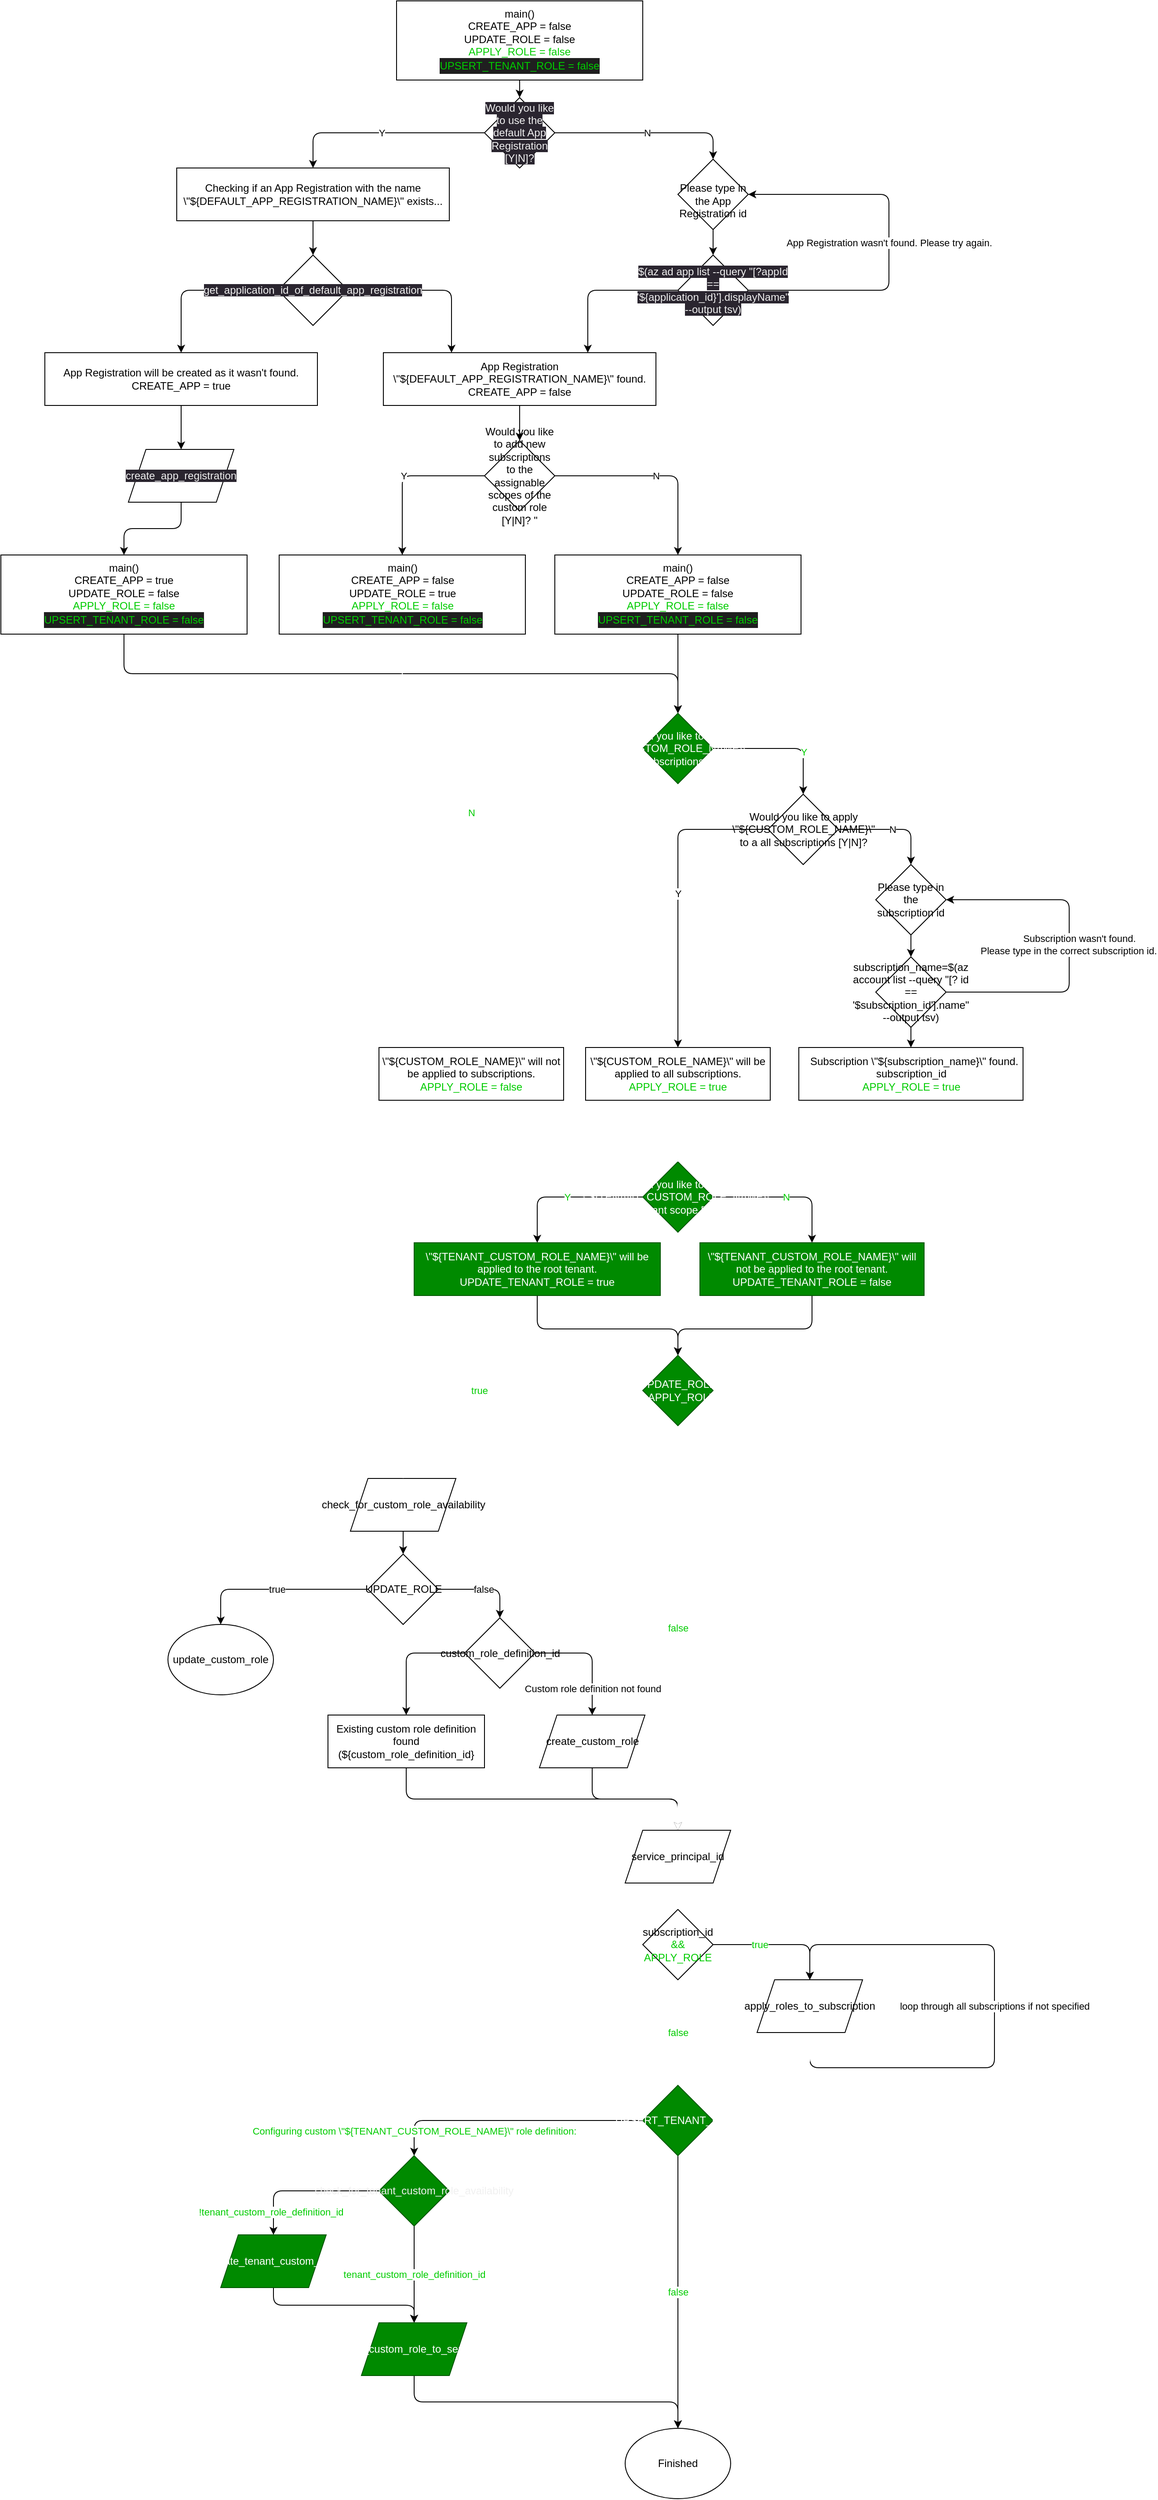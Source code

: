 <mxfile>
    <diagram id="G-52NJxbEr8WPBsjlfdG" name="Page-1">
        <mxGraphModel dx="2249" dy="2754" grid="1" gridSize="10" guides="1" tooltips="1" connect="1" arrows="1" fold="1" page="1" pageScale="1" pageWidth="900" pageHeight="1600" math="0" shadow="0">
            <root>
                <mxCell id="0"/>
                <mxCell id="1" parent="0"/>
                <mxCell id="9" style="edgeStyle=orthogonalEdgeStyle;html=1;exitX=0.5;exitY=1;exitDx=0;exitDy=0;entryX=0.5;entryY=0;entryDx=0;entryDy=0;" parent="1" source="2" target="4" edge="1">
                    <mxGeometry relative="1" as="geometry"/>
                </mxCell>
                <mxCell id="2" value="main()&lt;br&gt;CREATE_APP = false&lt;br&gt;UPDATE_ROLE = false&lt;br&gt;&lt;font color=&quot;#00cc00&quot;&gt;APPLY_ROLE = false&lt;br&gt;&lt;/font&gt;&lt;div style=&quot;background-color: rgb(31, 31, 31); line-height: 18px;&quot;&gt;&lt;font style=&quot;&quot; color=&quot;#00cc00&quot;&gt;UPSERT_TENANT_ROLE = false&lt;/font&gt;&lt;/div&gt;" style="rounded=0;whiteSpace=wrap;html=1;" parent="1" vertex="1">
                    <mxGeometry x="300" y="-10" width="280" height="90" as="geometry"/>
                </mxCell>
                <mxCell id="8" value="Y" style="edgeStyle=orthogonalEdgeStyle;html=1;exitX=0;exitY=0.5;exitDx=0;exitDy=0;entryX=0.5;entryY=0;entryDx=0;entryDy=0;" parent="1" source="4" target="6" edge="1">
                    <mxGeometry relative="1" as="geometry"/>
                </mxCell>
                <mxCell id="4" value="&lt;span style=&quot;color: rgb(240, 240, 240); font-family: Helvetica; font-size: 12px; font-style: normal; font-variant-ligatures: normal; font-variant-caps: normal; font-weight: 400; letter-spacing: normal; orphans: 2; text-align: center; text-indent: 0px; text-transform: none; widows: 2; word-spacing: 0px; -webkit-text-stroke-width: 0px; background-color: rgb(42, 37, 47); text-decoration-thickness: initial; text-decoration-style: initial; text-decoration-color: initial; float: none; display: inline !important;&quot;&gt;Would you like to use the default App Registration [Y|N]?&lt;/span&gt;" style="rhombus;whiteSpace=wrap;html=1;" parent="1" vertex="1">
                    <mxGeometry x="400" y="100" width="80" height="80" as="geometry"/>
                </mxCell>
                <mxCell id="25" style="edgeStyle=orthogonalEdgeStyle;html=1;exitX=0.5;exitY=1;exitDx=0;exitDy=0;entryX=0.5;entryY=0;entryDx=0;entryDy=0;" parent="1" source="6" target="13" edge="1">
                    <mxGeometry relative="1" as="geometry"/>
                </mxCell>
                <mxCell id="6" value="Checking if an App Registration with the name \&quot;${DEFAULT_APP_REGISTRATION_NAME}\&quot; exists..." style="rounded=0;whiteSpace=wrap;html=1;" parent="1" vertex="1">
                    <mxGeometry x="50" y="180" width="310" height="60" as="geometry"/>
                </mxCell>
                <mxCell id="26" style="edgeStyle=orthogonalEdgeStyle;html=1;exitX=0;exitY=0.5;exitDx=0;exitDy=0;entryX=0.5;entryY=0;entryDx=0;entryDy=0;" parent="1" source="13" target="14" edge="1">
                    <mxGeometry relative="1" as="geometry"/>
                </mxCell>
                <mxCell id="27" style="edgeStyle=orthogonalEdgeStyle;html=1;exitX=1;exitY=0.5;exitDx=0;exitDy=0;entryX=0.25;entryY=0;entryDx=0;entryDy=0;" parent="1" source="13" target="15" edge="1">
                    <mxGeometry relative="1" as="geometry"/>
                </mxCell>
                <mxCell id="13" value="&lt;meta charset=&quot;utf-8&quot;&gt;&lt;span style=&quot;color: rgb(240, 240, 240); font-family: Helvetica; font-size: 12px; font-style: normal; font-variant-ligatures: normal; font-variant-caps: normal; font-weight: 400; letter-spacing: normal; orphans: 2; text-align: center; text-indent: 0px; text-transform: none; widows: 2; word-spacing: 0px; -webkit-text-stroke-width: 0px; background-color: rgb(42, 37, 47); text-decoration-thickness: initial; text-decoration-style: initial; text-decoration-color: initial; float: none; display: inline !important;&quot;&gt;get_application_id_of_default_app_registration&lt;/span&gt;" style="rhombus;whiteSpace=wrap;html=1;" parent="1" vertex="1">
                    <mxGeometry x="165" y="279" width="80" height="80" as="geometry"/>
                </mxCell>
                <mxCell id="31" style="edgeStyle=orthogonalEdgeStyle;html=1;exitX=0.5;exitY=1;exitDx=0;exitDy=0;entryX=0.5;entryY=0;entryDx=0;entryDy=0;" parent="1" source="14" target="86" edge="1">
                    <mxGeometry relative="1" as="geometry">
                        <mxPoint x="55.0" y="490" as="targetPoint"/>
                    </mxGeometry>
                </mxCell>
                <mxCell id="14" value="App Registration will be created as it wasn't found.&lt;br&gt;CREATE_APP = true" style="rounded=0;whiteSpace=wrap;html=1;" parent="1" vertex="1">
                    <mxGeometry x="-100" y="390" width="310" height="60" as="geometry"/>
                </mxCell>
                <mxCell id="33" style="edgeStyle=orthogonalEdgeStyle;html=1;exitX=0.5;exitY=1;exitDx=0;exitDy=0;entryX=0.5;entryY=0;entryDx=0;entryDy=0;" parent="1" source="15" target="32" edge="1">
                    <mxGeometry relative="1" as="geometry"/>
                </mxCell>
                <mxCell id="15" value="App Registration \&quot;${DEFAULT_APP_REGISTRATION_NAME}\&quot; found.&lt;br&gt;CREATE_APP = false" style="rounded=0;whiteSpace=wrap;html=1;" parent="1" vertex="1">
                    <mxGeometry x="285" y="390" width="310" height="60" as="geometry"/>
                </mxCell>
                <mxCell id="16" value="N" style="edgeStyle=orthogonalEdgeStyle;html=1;exitX=1;exitY=0.5;exitDx=0;exitDy=0;entryX=0.5;entryY=0;entryDx=0;entryDy=0;" parent="1" source="4" target="17" edge="1">
                    <mxGeometry relative="1" as="geometry">
                        <mxPoint x="410" y="150" as="sourcePoint"/>
                        <mxPoint x="655" y="180" as="targetPoint"/>
                    </mxGeometry>
                </mxCell>
                <mxCell id="23" style="edgeStyle=orthogonalEdgeStyle;html=1;exitX=0.5;exitY=1;exitDx=0;exitDy=0;entryX=0.5;entryY=0;entryDx=0;entryDy=0;" parent="1" source="17" target="19" edge="1">
                    <mxGeometry relative="1" as="geometry"/>
                </mxCell>
                <mxCell id="17" value="&lt;br&gt;Please type in the App Registration id" style="rhombus;whiteSpace=wrap;html=1;" parent="1" vertex="1">
                    <mxGeometry x="620" y="170" width="80" height="80" as="geometry"/>
                </mxCell>
                <mxCell id="24" value="" style="edgeStyle=orthogonalEdgeStyle;html=1;exitX=0;exitY=0.5;exitDx=0;exitDy=0;entryX=0.75;entryY=0;entryDx=0;entryDy=0;" parent="1" source="19" target="15" edge="1">
                    <mxGeometry x="0.123" y="-77" relative="1" as="geometry">
                        <mxPoint x="660" y="470" as="targetPoint"/>
                        <mxPoint as="offset"/>
                    </mxGeometry>
                </mxCell>
                <mxCell id="19" value="&lt;span style=&quot;color: rgb(240, 240, 240); font-family: Helvetica; font-size: 12px; font-style: normal; font-variant-ligatures: normal; font-variant-caps: normal; font-weight: 400; letter-spacing: normal; orphans: 2; text-align: center; text-indent: 0px; text-transform: none; widows: 2; word-spacing: 0px; -webkit-text-stroke-width: 0px; background-color: rgb(42, 37, 47); text-decoration-thickness: initial; text-decoration-style: initial; text-decoration-color: initial; float: none; display: inline !important;&quot;&gt;$(az ad app list --query &quot;[?appId == '${application_id}'].displayName&quot; --output tsv)&lt;/span&gt;" style="rhombus;whiteSpace=wrap;html=1;" parent="1" vertex="1">
                    <mxGeometry x="620" y="279" width="80" height="80" as="geometry"/>
                </mxCell>
                <mxCell id="21" value="App Registration wasn't found. Please try again." style="edgeStyle=orthogonalEdgeStyle;html=1;exitX=1;exitY=0.5;exitDx=0;exitDy=0;entryX=1;entryY=0.5;entryDx=0;entryDy=0;" parent="1" source="19" target="17" edge="1">
                    <mxGeometry relative="1" as="geometry">
                        <mxPoint x="490" y="150" as="sourcePoint"/>
                        <mxPoint x="670" y="180" as="targetPoint"/>
                        <Array as="points">
                            <mxPoint x="860" y="319"/>
                            <mxPoint x="860" y="210"/>
                        </Array>
                    </mxGeometry>
                </mxCell>
                <mxCell id="40" style="edgeStyle=orthogonalEdgeStyle;html=1;exitX=0.5;exitY=1;exitDx=0;exitDy=0;entryX=0.5;entryY=0;entryDx=0;entryDy=0;" parent="1" source="86" target="97" edge="1">
                    <mxGeometry relative="1" as="geometry">
                        <mxPoint x="55.0" y="570" as="sourcePoint"/>
                        <mxPoint x="100" y="610" as="targetPoint"/>
                    </mxGeometry>
                </mxCell>
                <mxCell id="37" value="Y" style="edgeStyle=orthogonalEdgeStyle;html=1;exitX=0;exitY=0.5;exitDx=0;exitDy=0;entryX=0.5;entryY=0;entryDx=0;entryDy=0;" parent="1" source="32" target="98" edge="1">
                    <mxGeometry relative="1" as="geometry">
                        <mxPoint x="322.5" y="620" as="targetPoint"/>
                    </mxGeometry>
                </mxCell>
                <mxCell id="38" value="N" style="edgeStyle=orthogonalEdgeStyle;html=1;exitX=1;exitY=0.5;exitDx=0;exitDy=0;entryX=0.5;entryY=0;entryDx=0;entryDy=0;" parent="1" source="32" target="99" edge="1">
                    <mxGeometry relative="1" as="geometry">
                        <mxPoint x="557.5" y="620" as="targetPoint"/>
                    </mxGeometry>
                </mxCell>
                <mxCell id="32" value="&lt;div&gt;Would you like to add new subscriptions to the assignable scopes of the custom role [Y|N]? &quot;&lt;/div&gt;" style="rhombus;whiteSpace=wrap;html=1;" parent="1" vertex="1">
                    <mxGeometry x="400" y="490" width="80" height="80" as="geometry"/>
                </mxCell>
                <mxCell id="43" style="edgeStyle=orthogonalEdgeStyle;html=1;exitX=0.5;exitY=1;exitDx=0;exitDy=0;entryX=0.5;entryY=0;entryDx=0;entryDy=0;" parent="1" source="99" target="45" edge="1">
                    <mxGeometry relative="1" as="geometry">
                        <mxPoint x="440" y="760" as="targetPoint"/>
                        <mxPoint x="557.5" y="680" as="sourcePoint"/>
                    </mxGeometry>
                </mxCell>
                <mxCell id="42" style="edgeStyle=orthogonalEdgeStyle;html=1;exitX=0.5;exitY=1;exitDx=0;exitDy=0;entryX=0.5;entryY=0;entryDx=0;entryDy=0;" parent="1" source="97" target="45" edge="1">
                    <mxGeometry relative="1" as="geometry">
                        <mxPoint x="440" y="760" as="targetPoint"/>
                        <mxPoint x="55" y="680" as="sourcePoint"/>
                    </mxGeometry>
                </mxCell>
                <mxCell id="129" value="Y" style="edgeStyle=orthogonalEdgeStyle;html=1;exitX=1;exitY=0.5;exitDx=0;exitDy=0;fontColor=#00CC00;entryX=0.5;entryY=0;entryDx=0;entryDy=0;" edge="1" parent="1" source="45" target="133">
                    <mxGeometry x="0.377" relative="1" as="geometry">
                        <mxPoint x="760" y="923.0" as="targetPoint"/>
                        <mxPoint as="offset"/>
                    </mxGeometry>
                </mxCell>
                <mxCell id="143" value="N" style="edgeStyle=orthogonalEdgeStyle;html=1;entryX=0.5;entryY=0;entryDx=0;entryDy=0;strokeColor=#FFFFFF;fontColor=#00CC00;" edge="1" parent="1" source="45" target="142">
                    <mxGeometry relative="1" as="geometry"/>
                </mxCell>
                <mxCell id="45" value="&lt;div&gt;Would you like to apply \&quot;${CUSTOM_ROLE_NAME}\&quot; to all subscriptions [Y|N]?&amp;nbsp;&lt;/div&gt;" style="rhombus;whiteSpace=wrap;html=1;fillColor=#008a00;fontColor=#ffffff;strokeColor=#005700;" parent="1" vertex="1">
                    <mxGeometry x="580" y="800" width="80" height="80" as="geometry"/>
                </mxCell>
                <mxCell id="65" value="true" style="edgeStyle=orthogonalEdgeStyle;html=1;exitX=0;exitY=0.5;exitDx=0;exitDy=0;entryX=0.5;entryY=0;entryDx=0;entryDy=0;" parent="1" source="62" target="69" edge="1">
                    <mxGeometry relative="1" as="geometry">
                        <mxPoint x="190" y="1833" as="targetPoint"/>
                    </mxGeometry>
                </mxCell>
                <mxCell id="74" value="false" style="edgeStyle=orthogonalEdgeStyle;html=1;exitX=1;exitY=0.5;exitDx=0;exitDy=0;entryX=0.5;entryY=0;entryDx=0;entryDy=0;" parent="1" source="62" target="75" edge="1">
                    <mxGeometry relative="1" as="geometry">
                        <mxPoint x="307.75" y="2070" as="targetPoint"/>
                    </mxGeometry>
                </mxCell>
                <mxCell id="62" value="&lt;div&gt;UPDATE_ROLE&lt;/div&gt;" style="rhombus;whiteSpace=wrap;html=1;" parent="1" vertex="1">
                    <mxGeometry x="267.5" y="1756" width="80" height="80" as="geometry"/>
                </mxCell>
                <mxCell id="69" value="update_custom_role" style="ellipse;whiteSpace=wrap;html=1;" parent="1" vertex="1">
                    <mxGeometry x="40" y="1836" width="120" height="80" as="geometry"/>
                </mxCell>
                <mxCell id="79" style="edgeStyle=orthogonalEdgeStyle;html=1;exitX=1;exitY=0.5;exitDx=0;exitDy=0;entryX=0.5;entryY=0;entryDx=0;entryDy=0;" parent="1" source="75" target="90" edge="1">
                    <mxGeometry relative="1" as="geometry">
                        <mxPoint x="527.5" y="1950.0" as="targetPoint"/>
                    </mxGeometry>
                </mxCell>
                <mxCell id="82" value="Custom role definition not found" style="edgeLabel;html=1;align=center;verticalAlign=middle;resizable=0;points=[];" parent="79" vertex="1" connectable="0">
                    <mxGeometry x="0.328" y="3" relative="1" as="geometry">
                        <mxPoint x="-3" y="15" as="offset"/>
                    </mxGeometry>
                </mxCell>
                <mxCell id="81" style="edgeStyle=orthogonalEdgeStyle;html=1;exitX=0;exitY=0.5;exitDx=0;exitDy=0;entryX=0.5;entryY=0;entryDx=0;entryDy=0;" parent="1" source="75" target="80" edge="1">
                    <mxGeometry relative="1" as="geometry"/>
                </mxCell>
                <mxCell id="75" value="&lt;div&gt;custom_role_definition_id&lt;/div&gt;" style="rhombus;whiteSpace=wrap;html=1;" parent="1" vertex="1">
                    <mxGeometry x="377.5" y="1828.5" width="80" height="80" as="geometry"/>
                </mxCell>
                <mxCell id="84" style="edgeStyle=orthogonalEdgeStyle;html=1;entryX=0.5;entryY=0;entryDx=0;entryDy=0;exitX=0.5;exitY=1;exitDx=0;exitDy=0;" parent="1" source="90" target="151" edge="1">
                    <mxGeometry relative="1" as="geometry">
                        <mxPoint x="527.5" y="2138.5" as="sourcePoint"/>
                    </mxGeometry>
                </mxCell>
                <mxCell id="85" style="edgeStyle=orthogonalEdgeStyle;html=1;exitX=0.5;exitY=1;exitDx=0;exitDy=0;entryX=0.5;entryY=0;entryDx=0;entryDy=0;" parent="1" source="80" target="151" edge="1">
                    <mxGeometry relative="1" as="geometry"/>
                </mxCell>
                <mxCell id="80" value="&lt;div&gt;Existing custom role definition found (${custom_role_definition_id}&lt;/div&gt;" style="rounded=0;whiteSpace=wrap;html=1;" parent="1" vertex="1">
                    <mxGeometry x="222" y="1939" width="178" height="60" as="geometry"/>
                </mxCell>
                <mxCell id="93" value="true" style="edgeStyle=orthogonalEdgeStyle;html=1;exitX=1;exitY=0.5;exitDx=0;exitDy=0;entryX=0.5;entryY=0;entryDx=0;entryDy=0;fontColor=#00CC00;" parent="1" source="83" target="92" edge="1">
                    <mxGeometry x="-0.294" relative="1" as="geometry">
                        <mxPoint as="offset"/>
                    </mxGeometry>
                </mxCell>
                <mxCell id="154" value="false" style="edgeStyle=orthogonalEdgeStyle;html=1;exitX=0.5;exitY=1;exitDx=0;exitDy=0;entryX=0.5;entryY=0;entryDx=0;entryDy=0;strokeColor=#FFFFFF;fontColor=#00CC00;" edge="1" parent="1" source="83" target="114">
                    <mxGeometry relative="1" as="geometry"/>
                </mxCell>
                <mxCell id="83" value="&lt;div&gt;subscription_id&lt;/div&gt;&lt;div&gt;&lt;span style=&quot;color: rgb(0, 204, 0);&quot;&gt;&amp;amp;&amp;amp; APPLY_ROLE&lt;/span&gt;&lt;br&gt;&lt;/div&gt;" style="rhombus;whiteSpace=wrap;html=1;" parent="1" vertex="1">
                    <mxGeometry x="580" y="2160" width="80" height="80" as="geometry"/>
                </mxCell>
                <mxCell id="86" value="&lt;meta charset=&quot;utf-8&quot;&gt;&lt;span style=&quot;color: rgb(240, 240, 240); font-family: Helvetica; font-size: 12px; font-style: normal; font-variant-ligatures: normal; font-variant-caps: normal; font-weight: 400; letter-spacing: normal; orphans: 2; text-align: center; text-indent: 0px; text-transform: none; widows: 2; word-spacing: 0px; -webkit-text-stroke-width: 0px; background-color: rgb(42, 37, 47); text-decoration-thickness: initial; text-decoration-style: initial; text-decoration-color: initial; float: none; display: inline !important;&quot;&gt;create_app_registration&lt;/span&gt;" style="shape=parallelogram;perimeter=parallelogramPerimeter;whiteSpace=wrap;html=1;fixedSize=1;" parent="1" vertex="1">
                    <mxGeometry x="-5" y="500" width="120" height="60" as="geometry"/>
                </mxCell>
                <mxCell id="89" style="edgeStyle=orthogonalEdgeStyle;html=1;exitX=0.5;exitY=1;exitDx=0;exitDy=0;entryX=0.5;entryY=0;entryDx=0;entryDy=0;" parent="1" source="88" target="62" edge="1">
                    <mxGeometry relative="1" as="geometry"/>
                </mxCell>
                <mxCell id="88" value="&lt;div&gt;&amp;nbsp; check_for_custom_role_availability&lt;/div&gt;&lt;div&gt;&lt;br&gt;&lt;/div&gt;" style="shape=parallelogram;perimeter=parallelogramPerimeter;whiteSpace=wrap;html=1;fixedSize=1;" parent="1" vertex="1">
                    <mxGeometry x="247.5" y="1670" width="120" height="60" as="geometry"/>
                </mxCell>
                <mxCell id="90" value="&lt;div&gt;create_custom_role&lt;br&gt;&lt;/div&gt;" style="shape=parallelogram;perimeter=parallelogramPerimeter;whiteSpace=wrap;html=1;fixedSize=1;" parent="1" vertex="1">
                    <mxGeometry x="462.5" y="1939" width="120" height="60" as="geometry"/>
                </mxCell>
                <mxCell id="94" value="loop through all subscriptions if not specified" style="edgeStyle=orthogonalEdgeStyle;html=1;exitX=0.5;exitY=1;exitDx=0;exitDy=0;entryX=0.5;entryY=0;entryDx=0;entryDy=0;" parent="1" source="92" target="92" edge="1">
                    <mxGeometry relative="1" as="geometry">
                        <Array as="points">
                            <mxPoint x="770" y="2340"/>
                            <mxPoint x="980" y="2340"/>
                            <mxPoint x="980" y="2200"/>
                            <mxPoint x="770" y="2200"/>
                        </Array>
                        <mxPoint as="offset"/>
                    </mxGeometry>
                </mxCell>
                <mxCell id="96" value="false" style="edgeStyle=orthogonalEdgeStyle;html=1;exitX=0.5;exitY=1;exitDx=0;exitDy=0;entryX=0.5;entryY=0;entryDx=0;entryDy=0;startArrow=none;fontColor=#00CC00;" parent="1" source="114" target="95" edge="1">
                    <mxGeometry relative="1" as="geometry"/>
                </mxCell>
                <mxCell id="155" style="edgeStyle=orthogonalEdgeStyle;html=1;exitX=0.5;exitY=1;exitDx=0;exitDy=0;entryX=0.5;entryY=0;entryDx=0;entryDy=0;strokeColor=#FFFFFF;fontColor=#00CC00;" edge="1" parent="1" source="92" target="114">
                    <mxGeometry relative="1" as="geometry">
                        <Array as="points">
                            <mxPoint x="770" y="2340"/>
                            <mxPoint x="620" y="2340"/>
                        </Array>
                    </mxGeometry>
                </mxCell>
                <mxCell id="92" value="&lt;div&gt;apply_roles_to_subscription&lt;br&gt;&lt;/div&gt;" style="shape=parallelogram;perimeter=parallelogramPerimeter;whiteSpace=wrap;html=1;fixedSize=1;" parent="1" vertex="1">
                    <mxGeometry x="710" y="2240" width="120" height="60" as="geometry"/>
                </mxCell>
                <mxCell id="95" value="Finished" style="ellipse;whiteSpace=wrap;html=1;" parent="1" vertex="1">
                    <mxGeometry x="560" y="2750" width="120" height="80" as="geometry"/>
                </mxCell>
                <mxCell id="97" value="main()&lt;br&gt;CREATE_APP = true&lt;br&gt;UPDATE_ROLE = false&lt;br&gt;&lt;font color=&quot;#00cc00&quot;&gt;APPLY_ROLE = false&lt;br&gt;&lt;/font&gt;&lt;div style=&quot;background-color: rgb(31, 31, 31); line-height: 18px;&quot;&gt;&lt;font style=&quot;&quot; color=&quot;#00cc00&quot;&gt;UPSERT_TENANT_ROLE = false&lt;/font&gt;&lt;/div&gt;" style="rounded=0;whiteSpace=wrap;html=1;" parent="1" vertex="1">
                    <mxGeometry x="-150" y="620" width="280" height="90" as="geometry"/>
                </mxCell>
                <mxCell id="148" style="edgeStyle=orthogonalEdgeStyle;html=1;exitX=0.5;exitY=1;exitDx=0;exitDy=0;entryX=0.5;entryY=0;entryDx=0;entryDy=0;strokeColor=#FFFFFF;fontColor=#00CC00;" edge="1" parent="1" source="98" target="147">
                    <mxGeometry relative="1" as="geometry">
                        <Array as="points">
                            <mxPoint x="307" y="1500"/>
                            <mxPoint x="620" y="1500"/>
                        </Array>
                    </mxGeometry>
                </mxCell>
                <mxCell id="98" value="main()&lt;br&gt;CREATE_APP = false&lt;br&gt;UPDATE_ROLE = true&lt;br&gt;&lt;font color=&quot;#00cc00&quot;&gt;APPLY_ROLE = false&lt;br&gt;&lt;/font&gt;&lt;div style=&quot;background-color: rgb(31, 31, 31); line-height: 18px;&quot;&gt;&lt;font style=&quot;&quot; color=&quot;#00cc00&quot;&gt;UPSERT_TENANT_ROLE = false&lt;/font&gt;&lt;/div&gt;" style="rounded=0;whiteSpace=wrap;html=1;" parent="1" vertex="1">
                    <mxGeometry x="166.5" y="620" width="280" height="90" as="geometry"/>
                </mxCell>
                <mxCell id="99" value="main()&lt;br&gt;CREATE_APP = false&lt;br&gt;UPDATE_ROLE = false&lt;br&gt;&lt;font color=&quot;#00cc00&quot;&gt;APPLY_ROLE = false&lt;br&gt;&lt;/font&gt;&lt;div style=&quot;background-color: rgb(31, 31, 31); line-height: 18px;&quot;&gt;&lt;font style=&quot;&quot; color=&quot;#00cc00&quot;&gt;UPSERT_TENANT_ROLE = false&lt;/font&gt;&lt;/div&gt;" style="rounded=0;whiteSpace=wrap;html=1;" parent="1" vertex="1">
                    <mxGeometry x="480" y="620" width="280" height="90" as="geometry"/>
                </mxCell>
                <mxCell id="110" value="Y" style="edgeStyle=orthogonalEdgeStyle;html=1;exitX=0;exitY=0.5;exitDx=0;exitDy=0;entryX=0.5;entryY=0;entryDx=0;entryDy=0;fontFamily=Helvetica;fontColor=#00CC00;" parent="1" source="106" target="108" edge="1">
                    <mxGeometry relative="1" as="geometry"/>
                </mxCell>
                <mxCell id="111" value="N" style="edgeStyle=orthogonalEdgeStyle;html=1;exitX=1;exitY=0.5;exitDx=0;exitDy=0;entryX=0.5;entryY=0;entryDx=0;entryDy=0;fontFamily=Helvetica;fontColor=#00CC00;" parent="1" source="106" target="109" edge="1">
                    <mxGeometry relative="1" as="geometry"/>
                </mxCell>
                <mxCell id="106" value="&lt;div&gt;Would you like to apply \&quot;${TENANT_CUSTOM_ROLE_NAME}\&quot; to tenant scope [Y|N]?&lt;/div&gt;" style="rhombus;whiteSpace=wrap;html=1;fillColor=#008a00;fontColor=#ffffff;strokeColor=#005700;" parent="1" vertex="1">
                    <mxGeometry x="580" y="1310" width="80" height="80" as="geometry"/>
                </mxCell>
                <mxCell id="126" style="edgeStyle=orthogonalEdgeStyle;html=1;exitX=0.5;exitY=1;exitDx=0;exitDy=0;entryX=0.5;entryY=0;entryDx=0;entryDy=0;" edge="1" parent="1" source="108" target="147">
                    <mxGeometry relative="1" as="geometry">
                        <mxPoint x="620" y="1510" as="targetPoint"/>
                        <Array as="points">
                            <mxPoint x="460" y="1500"/>
                            <mxPoint x="620" y="1500"/>
                        </Array>
                    </mxGeometry>
                </mxCell>
                <mxCell id="108" value="\&quot;${TENANT_CUSTOM_ROLE_NAME}\&quot; will be applied to the root tenant.&lt;br&gt;&lt;font&gt;UPDATE_TENANT_ROLE&amp;nbsp;= true&lt;/font&gt;" style="rounded=0;whiteSpace=wrap;html=1;fillColor=#008a00;fontColor=#FFFFFF;strokeColor=#005700;" parent="1" vertex="1">
                    <mxGeometry x="320" y="1402" width="280" height="60" as="geometry"/>
                </mxCell>
                <mxCell id="127" style="edgeStyle=orthogonalEdgeStyle;html=1;exitX=0.5;exitY=1;exitDx=0;exitDy=0;entryX=0.5;entryY=0;entryDx=0;entryDy=0;" edge="1" parent="1" source="109" target="147">
                    <mxGeometry relative="1" as="geometry">
                        <mxPoint x="620" y="1510" as="targetPoint"/>
                        <Array as="points">
                            <mxPoint x="772" y="1500"/>
                            <mxPoint x="620" y="1500"/>
                        </Array>
                    </mxGeometry>
                </mxCell>
                <mxCell id="109" value="&lt;div&gt;&lt;/div&gt;\&quot;${TENANT_CUSTOM_ROLE_NAME}\&quot; will not be applied to the root tenant.&lt;br&gt;&lt;font&gt;UPDATE_TENANT_ROLE&lt;/font&gt;&lt;span style=&quot;background-color: initial;&quot;&gt;&amp;nbsp;= false&lt;/span&gt;&lt;font&gt;&lt;br&gt;&lt;/font&gt;" style="rounded=0;whiteSpace=wrap;html=1;fillColor=#008a00;fontColor=#FFFFFF;strokeColor=#005700;" parent="1" vertex="1">
                    <mxGeometry x="645" y="1402" width="255" height="60" as="geometry"/>
                </mxCell>
                <mxCell id="118" value="Configuring custom \&quot;${TENANT_CUSTOM_ROLE_NAME}\&quot; role definition:" style="edgeStyle=orthogonalEdgeStyle;html=1;exitX=0;exitY=0.5;exitDx=0;exitDy=0;entryX=0.5;entryY=0;entryDx=0;entryDy=0;fontFamily=Helvetica;fontColor=#00CC00;" parent="1" source="114" target="119" edge="1">
                    <mxGeometry x="0.812" relative="1" as="geometry">
                        <mxPoint as="offset"/>
                        <mxPoint x="320" y="2450.0" as="targetPoint"/>
                    </mxGeometry>
                </mxCell>
                <mxCell id="114" value="&lt;div&gt;&lt;/div&gt;&lt;font&gt;UPSERT_TENANT_ROLE&lt;/font&gt;" style="rhombus;whiteSpace=wrap;html=1;fillColor=#008a00;fontColor=#FFFFFF;strokeColor=#005700;" parent="1" vertex="1">
                    <mxGeometry x="580" y="2360" width="80" height="80" as="geometry"/>
                </mxCell>
                <mxCell id="121" value="!tenant_custom_role_definition_id" style="edgeStyle=orthogonalEdgeStyle;html=1;exitX=0;exitY=0.5;exitDx=0;exitDy=0;entryX=0.5;entryY=0;entryDx=0;entryDy=0;fontFamily=Helvetica;fontColor=#00CC00;" parent="1" source="119" target="120" edge="1">
                    <mxGeometry x="0.691" y="-3" relative="1" as="geometry">
                        <mxPoint as="offset"/>
                    </mxGeometry>
                </mxCell>
                <mxCell id="124" value="tenant_custom_role_definition_id" style="edgeStyle=orthogonalEdgeStyle;html=1;exitX=0.5;exitY=1;exitDx=0;exitDy=0;fontFamily=Helvetica;fontColor=#00CC00;entryX=0.5;entryY=0;entryDx=0;entryDy=0;" parent="1" source="119" target="122" edge="1">
                    <mxGeometry relative="1" as="geometry">
                        <mxPoint x="320.222" y="2620.0" as="targetPoint"/>
                    </mxGeometry>
                </mxCell>
                <mxCell id="119" value="&lt;div&gt;&lt;/div&gt;&lt;span style=&quot;color: rgb(240, 240, 240);&quot;&gt;check_for_tenant_custom_role_availability&lt;/span&gt;" style="rhombus;whiteSpace=wrap;html=1;fillColor=#008a00;fontColor=#FFFFFF;strokeColor=#005700;" parent="1" vertex="1">
                    <mxGeometry x="280" y="2440" width="80" height="80" as="geometry"/>
                </mxCell>
                <mxCell id="123" style="edgeStyle=orthogonalEdgeStyle;html=1;exitX=0.5;exitY=1;exitDx=0;exitDy=0;entryX=0.5;entryY=0;entryDx=0;entryDy=0;fontFamily=Helvetica;fontColor=#00CC00;" parent="1" source="120" target="122" edge="1">
                    <mxGeometry relative="1" as="geometry"/>
                </mxCell>
                <mxCell id="120" value="&lt;div&gt;create_tenant_custom_role&lt;br&gt;&lt;/div&gt;" style="shape=parallelogram;perimeter=parallelogramPerimeter;whiteSpace=wrap;html=1;fixedSize=1;fillColor=#008a00;fontColor=#ffffff;strokeColor=#005700;" parent="1" vertex="1">
                    <mxGeometry x="100" y="2530" width="120" height="60" as="geometry"/>
                </mxCell>
                <mxCell id="125" style="edgeStyle=orthogonalEdgeStyle;html=1;exitX=0.5;exitY=1;exitDx=0;exitDy=0;entryX=0.5;entryY=0;entryDx=0;entryDy=0;fontFamily=Helvetica;fontColor=#00CC00;" parent="1" source="122" target="95" edge="1">
                    <mxGeometry relative="1" as="geometry"/>
                </mxCell>
                <mxCell id="122" value="&lt;div&gt;apply_tenant_custom_role_to_service_principal&lt;br&gt;&lt;/div&gt;" style="shape=parallelogram;perimeter=parallelogramPerimeter;whiteSpace=wrap;html=1;fixedSize=1;fillColor=#008a00;fontColor=#ffffff;strokeColor=#005700;" parent="1" vertex="1">
                    <mxGeometry x="260" y="2630" width="120" height="60" as="geometry"/>
                </mxCell>
                <mxCell id="131" value="Y" style="edgeStyle=orthogonalEdgeStyle;html=1;exitX=0;exitY=0.5;exitDx=0;exitDy=0;entryX=0.5;entryY=0;entryDx=0;entryDy=0;" edge="1" parent="1" source="133" target="134">
                    <mxGeometry relative="1" as="geometry"/>
                </mxCell>
                <mxCell id="132" value="N" style="edgeStyle=orthogonalEdgeStyle;html=1;exitX=1;exitY=0.5;exitDx=0;exitDy=0;entryX=0.5;entryY=0;entryDx=0;entryDy=0;" edge="1" parent="1" source="133" target="136">
                    <mxGeometry relative="1" as="geometry"/>
                </mxCell>
                <mxCell id="133" value="&lt;div&gt;Would you like to apply \&quot;${CUSTOM_ROLE_NAME}\&quot; to a all subscriptions [Y|N]?&lt;/div&gt;" style="rhombus;whiteSpace=wrap;html=1;" vertex="1" parent="1">
                    <mxGeometry x="722.5" y="892" width="80" height="80" as="geometry"/>
                </mxCell>
                <mxCell id="145" style="edgeStyle=orthogonalEdgeStyle;html=1;exitX=0.5;exitY=1;exitDx=0;exitDy=0;entryX=0.5;entryY=0;entryDx=0;entryDy=0;strokeColor=#FFFFFF;fontColor=#00CC00;" edge="1" parent="1" source="134" target="106">
                    <mxGeometry relative="1" as="geometry"/>
                </mxCell>
                <mxCell id="134" value="\&quot;${CUSTOM_ROLE_NAME}\&quot; will be applied to all subscriptions.&lt;br&gt;&lt;font color=&quot;#00cc00&quot;&gt;APPLY_ROLE = true&lt;/font&gt;" style="rounded=0;whiteSpace=wrap;html=1;" vertex="1" parent="1">
                    <mxGeometry x="515" y="1180" width="210" height="60" as="geometry"/>
                </mxCell>
                <mxCell id="135" style="edgeStyle=orthogonalEdgeStyle;html=1;exitX=0.5;exitY=1;exitDx=0;exitDy=0;entryX=0.5;entryY=0;entryDx=0;entryDy=0;" edge="1" parent="1" source="136" target="141">
                    <mxGeometry relative="1" as="geometry"/>
                </mxCell>
                <mxCell id="136" value="&lt;div&gt;Please type in the subscription id&lt;/div&gt;" style="rhombus;whiteSpace=wrap;html=1;" vertex="1" parent="1">
                    <mxGeometry x="845" y="972" width="80" height="80" as="geometry"/>
                </mxCell>
                <mxCell id="146" style="edgeStyle=orthogonalEdgeStyle;html=1;exitX=0.5;exitY=1;exitDx=0;exitDy=0;entryX=0.5;entryY=0;entryDx=0;entryDy=0;strokeColor=#FFFFFF;fontColor=#00CC00;" edge="1" parent="1" source="137" target="106">
                    <mxGeometry relative="1" as="geometry"/>
                </mxCell>
                <mxCell id="137" value="&lt;div&gt;&amp;nbsp; Subscription \&quot;${subscription_name}\&quot; found.&lt;/div&gt;&lt;div&gt;subscription_id&lt;br&gt;&lt;/div&gt;&lt;div&gt;&lt;font color=&quot;#00cc00&quot;&gt;APPLY_ROLE = true&lt;/font&gt;&lt;/div&gt;" style="rounded=0;whiteSpace=wrap;html=1;" vertex="1" parent="1">
                    <mxGeometry x="757.5" y="1180" width="255" height="60" as="geometry"/>
                </mxCell>
                <mxCell id="138" style="edgeStyle=orthogonalEdgeStyle;html=1;exitX=1;exitY=0.5;exitDx=0;exitDy=0;entryX=1;entryY=0.5;entryDx=0;entryDy=0;" edge="1" parent="1" source="141" target="136">
                    <mxGeometry relative="1" as="geometry">
                        <Array as="points">
                            <mxPoint x="1065" y="1117"/>
                            <mxPoint x="1065" y="1012"/>
                        </Array>
                    </mxGeometry>
                </mxCell>
                <mxCell id="139" value="&lt;div&gt;&amp;nbsp; &amp;nbsp; &amp;nbsp; &amp;nbsp; Subscription wasn't found. &lt;br&gt;Please type in the correct subscription id.&lt;/div&gt;" style="edgeLabel;html=1;align=center;verticalAlign=middle;resizable=0;points=[];" vertex="1" connectable="0" parent="138">
                    <mxGeometry x="0.009" y="1" relative="1" as="geometry">
                        <mxPoint as="offset"/>
                    </mxGeometry>
                </mxCell>
                <mxCell id="140" style="edgeStyle=orthogonalEdgeStyle;html=1;exitX=0.5;exitY=1;exitDx=0;exitDy=0;entryX=0.5;entryY=0;entryDx=0;entryDy=0;" edge="1" parent="1" source="141" target="137">
                    <mxGeometry relative="1" as="geometry"/>
                </mxCell>
                <mxCell id="141" value="&lt;div&gt;&amp;nbsp; &amp;nbsp; &amp;nbsp; &amp;nbsp; subscription_name=$(az account list --query &quot;[? id == '$subscription_id'].name&quot; --output tsv)&lt;/div&gt;&lt;div&gt;&lt;br&gt;&lt;/div&gt;" style="rhombus;whiteSpace=wrap;html=1;" vertex="1" parent="1">
                    <mxGeometry x="845" y="1077" width="80" height="80" as="geometry"/>
                </mxCell>
                <mxCell id="144" style="edgeStyle=orthogonalEdgeStyle;html=1;exitX=0.5;exitY=1;exitDx=0;exitDy=0;strokeColor=#FFFFFF;fontColor=#00CC00;entryX=0.5;entryY=0;entryDx=0;entryDy=0;" edge="1" parent="1" source="142" target="106">
                    <mxGeometry relative="1" as="geometry">
                        <mxPoint x="640" y="1310" as="targetPoint"/>
                    </mxGeometry>
                </mxCell>
                <mxCell id="142" value="\&quot;${CUSTOM_ROLE_NAME}\&quot; will not be applied to subscriptions.&lt;br&gt;&lt;font color=&quot;#00cc00&quot;&gt;APPLY_ROLE = false&lt;/font&gt;" style="rounded=0;whiteSpace=wrap;html=1;" vertex="1" parent="1">
                    <mxGeometry x="280" y="1180" width="210" height="60" as="geometry"/>
                </mxCell>
                <mxCell id="149" value="true" style="edgeStyle=orthogonalEdgeStyle;html=1;exitX=0;exitY=0.5;exitDx=0;exitDy=0;entryX=0.5;entryY=0;entryDx=0;entryDy=0;strokeColor=#FFFFFF;fontColor=#00CC00;" edge="1" parent="1" source="147" target="88">
                    <mxGeometry relative="1" as="geometry"/>
                </mxCell>
                <mxCell id="152" value="false" style="edgeStyle=orthogonalEdgeStyle;html=1;exitX=0.5;exitY=1;exitDx=0;exitDy=0;entryX=0.5;entryY=0;entryDx=0;entryDy=0;strokeColor=#FFFFFF;fontColor=#00CC00;" edge="1" parent="1" source="147" target="151">
                    <mxGeometry relative="1" as="geometry"/>
                </mxCell>
                <mxCell id="147" value="&lt;div&gt;UPDATE_ROLE || APPLY_ROLE&lt;/div&gt;" style="rhombus;whiteSpace=wrap;html=1;fillColor=#008a00;fontColor=#ffffff;strokeColor=#005700;" vertex="1" parent="1">
                    <mxGeometry x="580" y="1530" width="80" height="80" as="geometry"/>
                </mxCell>
                <mxCell id="153" style="edgeStyle=orthogonalEdgeStyle;html=1;exitX=0.5;exitY=1;exitDx=0;exitDy=0;entryX=0.5;entryY=0;entryDx=0;entryDy=0;strokeColor=#FFFFFF;fontColor=#00CC00;" edge="1" parent="1" source="151" target="83">
                    <mxGeometry relative="1" as="geometry"/>
                </mxCell>
                <mxCell id="151" value="&lt;div&gt;service_principal_id&lt;br&gt;&lt;/div&gt;" style="shape=parallelogram;perimeter=parallelogramPerimeter;whiteSpace=wrap;html=1;fixedSize=1;" vertex="1" parent="1">
                    <mxGeometry x="560" y="2070" width="120" height="60" as="geometry"/>
                </mxCell>
            </root>
        </mxGraphModel>
    </diagram>
</mxfile>
